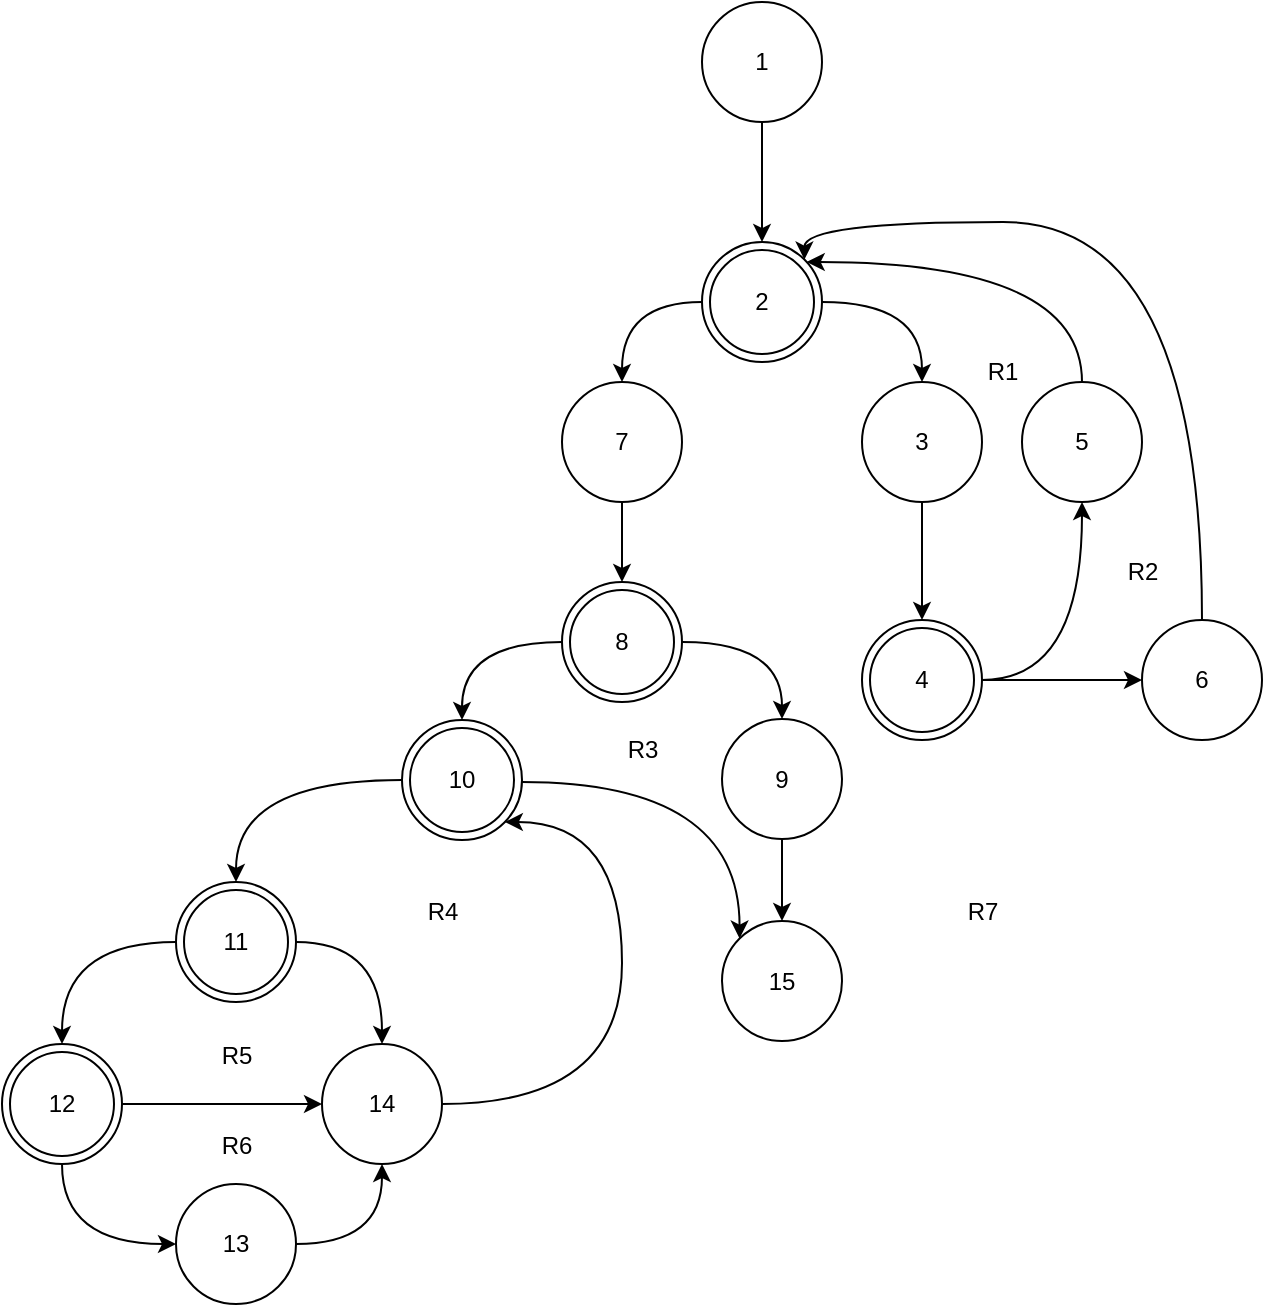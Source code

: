 <mxfile version="21.0.6" type="device"><diagram id="_P3WcdjXHYi9Jncbz_ZL" name="Page-1"><mxGraphModel dx="1434" dy="754" grid="1" gridSize="10" guides="1" tooltips="1" connect="1" arrows="1" fold="1" page="1" pageScale="1" pageWidth="827" pageHeight="1169" math="0" shadow="0"><root><mxCell id="0"/><mxCell id="1" parent="0"/><mxCell id="a89ikbWqn5pnQKYimGH7-34" style="edgeStyle=orthogonalEdgeStyle;rounded=0;orthogonalLoop=1;jettySize=auto;html=1;entryX=0.5;entryY=0;entryDx=0;entryDy=0;curved=1;" parent="1" source="a89ikbWqn5pnQKYimGH7-32" target="a89ikbWqn5pnQKYimGH7-33" edge="1"><mxGeometry relative="1" as="geometry"/></mxCell><mxCell id="a89ikbWqn5pnQKYimGH7-32" value="1" style="ellipse;whiteSpace=wrap;html=1;aspect=fixed;" parent="1" vertex="1"><mxGeometry x="1040" y="220" width="60" height="60" as="geometry"/></mxCell><mxCell id="a89ikbWqn5pnQKYimGH7-36" style="edgeStyle=orthogonalEdgeStyle;rounded=0;orthogonalLoop=1;jettySize=auto;html=1;curved=1;" parent="1" source="a89ikbWqn5pnQKYimGH7-33" target="a89ikbWqn5pnQKYimGH7-35" edge="1"><mxGeometry relative="1" as="geometry"/></mxCell><mxCell id="a89ikbWqn5pnQKYimGH7-38" style="edgeStyle=orthogonalEdgeStyle;rounded=0;orthogonalLoop=1;jettySize=auto;html=1;curved=1;" parent="1" source="a89ikbWqn5pnQKYimGH7-33" target="a89ikbWqn5pnQKYimGH7-46" edge="1"><mxGeometry relative="1" as="geometry"><mxPoint x="1170" y="430" as="targetPoint"/></mxGeometry></mxCell><mxCell id="a89ikbWqn5pnQKYimGH7-33" value="2" style="ellipse;shape=doubleEllipse;whiteSpace=wrap;html=1;aspect=fixed;" parent="1" vertex="1"><mxGeometry x="1040" y="340" width="60" height="60" as="geometry"/></mxCell><mxCell id="a89ikbWqn5pnQKYimGH7-62" style="edgeStyle=orthogonalEdgeStyle;rounded=0;orthogonalLoop=1;jettySize=auto;html=1;" parent="1" source="a89ikbWqn5pnQKYimGH7-35" target="a89ikbWqn5pnQKYimGH7-61" edge="1"><mxGeometry relative="1" as="geometry"/></mxCell><mxCell id="a89ikbWqn5pnQKYimGH7-35" value="7" style="ellipse;whiteSpace=wrap;html=1;aspect=fixed;" parent="1" vertex="1"><mxGeometry x="970" y="410" width="60" height="60" as="geometry"/></mxCell><mxCell id="a89ikbWqn5pnQKYimGH7-49" style="edgeStyle=orthogonalEdgeStyle;rounded=0;orthogonalLoop=1;jettySize=auto;html=1;" parent="1" source="a89ikbWqn5pnQKYimGH7-46" target="a89ikbWqn5pnQKYimGH7-48" edge="1"><mxGeometry relative="1" as="geometry"/></mxCell><mxCell id="a89ikbWqn5pnQKYimGH7-46" value="3" style="ellipse;whiteSpace=wrap;html=1;aspect=fixed;" parent="1" vertex="1"><mxGeometry x="1120" y="410" width="60" height="60" as="geometry"/></mxCell><mxCell id="a89ikbWqn5pnQKYimGH7-53" style="edgeStyle=orthogonalEdgeStyle;rounded=0;orthogonalLoop=1;jettySize=auto;html=1;" parent="1" source="a89ikbWqn5pnQKYimGH7-48" target="a89ikbWqn5pnQKYimGH7-51" edge="1"><mxGeometry relative="1" as="geometry"/></mxCell><mxCell id="a89ikbWqn5pnQKYimGH7-56" style="edgeStyle=orthogonalEdgeStyle;rounded=0;orthogonalLoop=1;jettySize=auto;html=1;entryX=0.5;entryY=1;entryDx=0;entryDy=0;curved=1;" parent="1" source="a89ikbWqn5pnQKYimGH7-48" target="a89ikbWqn5pnQKYimGH7-50" edge="1"><mxGeometry relative="1" as="geometry"/></mxCell><mxCell id="a89ikbWqn5pnQKYimGH7-48" value="4" style="ellipse;shape=doubleEllipse;whiteSpace=wrap;html=1;aspect=fixed;" parent="1" vertex="1"><mxGeometry x="1120" y="529" width="60" height="60" as="geometry"/></mxCell><mxCell id="a89ikbWqn5pnQKYimGH7-57" style="edgeStyle=orthogonalEdgeStyle;rounded=0;orthogonalLoop=1;jettySize=auto;html=1;curved=1;exitX=0.5;exitY=0;exitDx=0;exitDy=0;" parent="1" source="a89ikbWqn5pnQKYimGH7-50" target="a89ikbWqn5pnQKYimGH7-33" edge="1"><mxGeometry relative="1" as="geometry"><Array as="points"><mxPoint x="1230" y="350"/></Array></mxGeometry></mxCell><mxCell id="a89ikbWqn5pnQKYimGH7-50" value="5" style="ellipse;whiteSpace=wrap;html=1;aspect=fixed;" parent="1" vertex="1"><mxGeometry x="1200" y="410" width="60" height="60" as="geometry"/></mxCell><mxCell id="a89ikbWqn5pnQKYimGH7-54" style="edgeStyle=orthogonalEdgeStyle;rounded=0;orthogonalLoop=1;jettySize=auto;html=1;curved=1;entryX=1;entryY=0;entryDx=0;entryDy=0;" parent="1" source="a89ikbWqn5pnQKYimGH7-51" target="a89ikbWqn5pnQKYimGH7-33" edge="1"><mxGeometry relative="1" as="geometry"><Array as="points"><mxPoint x="1290" y="330"/><mxPoint x="1091" y="330"/></Array></mxGeometry></mxCell><mxCell id="a89ikbWqn5pnQKYimGH7-51" value="6" style="ellipse;whiteSpace=wrap;html=1;aspect=fixed;" parent="1" vertex="1"><mxGeometry x="1260" y="529" width="60" height="60" as="geometry"/></mxCell><mxCell id="a89ikbWqn5pnQKYimGH7-64" style="edgeStyle=orthogonalEdgeStyle;rounded=0;orthogonalLoop=1;jettySize=auto;html=1;entryX=0.5;entryY=0;entryDx=0;entryDy=0;curved=1;" parent="1" source="a89ikbWqn5pnQKYimGH7-61" target="a89ikbWqn5pnQKYimGH7-63" edge="1"><mxGeometry relative="1" as="geometry"/></mxCell><mxCell id="a89ikbWqn5pnQKYimGH7-72" style="edgeStyle=orthogonalEdgeStyle;rounded=0;orthogonalLoop=1;jettySize=auto;html=1;curved=1;" parent="1" source="a89ikbWqn5pnQKYimGH7-61" target="a89ikbWqn5pnQKYimGH7-69" edge="1"><mxGeometry relative="1" as="geometry"/></mxCell><mxCell id="a89ikbWqn5pnQKYimGH7-61" value="8" style="ellipse;shape=doubleEllipse;whiteSpace=wrap;html=1;aspect=fixed;" parent="1" vertex="1"><mxGeometry x="970" y="510" width="60" height="60" as="geometry"/></mxCell><mxCell id="a89ikbWqn5pnQKYimGH7-67" style="edgeStyle=orthogonalEdgeStyle;rounded=0;orthogonalLoop=1;jettySize=auto;html=1;curved=1;" parent="1" source="a89ikbWqn5pnQKYimGH7-63" target="a89ikbWqn5pnQKYimGH7-65" edge="1"><mxGeometry relative="1" as="geometry"/></mxCell><mxCell id="a89ikbWqn5pnQKYimGH7-63" value="9" style="ellipse;whiteSpace=wrap;html=1;aspect=fixed;" parent="1" vertex="1"><mxGeometry x="1050" y="578.5" width="60" height="60" as="geometry"/></mxCell><mxCell id="a89ikbWqn5pnQKYimGH7-65" value="&lt;div&gt;15&lt;/div&gt;" style="ellipse;whiteSpace=wrap;html=1;aspect=fixed;" parent="1" vertex="1"><mxGeometry x="1050" y="679.5" width="60" height="60" as="geometry"/></mxCell><mxCell id="ph2KUtfncE8NZYE8iFhw-1" style="edgeStyle=orthogonalEdgeStyle;rounded=0;orthogonalLoop=1;jettySize=auto;html=1;entryX=0;entryY=0;entryDx=0;entryDy=0;curved=1;" edge="1" parent="1" source="a89ikbWqn5pnQKYimGH7-69" target="a89ikbWqn5pnQKYimGH7-65"><mxGeometry relative="1" as="geometry"><Array as="points"><mxPoint x="1059" y="610"/></Array></mxGeometry></mxCell><mxCell id="ph2KUtfncE8NZYE8iFhw-4" style="edgeStyle=orthogonalEdgeStyle;rounded=0;orthogonalLoop=1;jettySize=auto;html=1;curved=1;" edge="1" parent="1" source="a89ikbWqn5pnQKYimGH7-69" target="a89ikbWqn5pnQKYimGH7-70"><mxGeometry relative="1" as="geometry"/></mxCell><mxCell id="a89ikbWqn5pnQKYimGH7-69" value="10" style="ellipse;shape=doubleEllipse;whiteSpace=wrap;html=1;aspect=fixed;" parent="1" vertex="1"><mxGeometry x="890" y="579" width="60" height="60" as="geometry"/></mxCell><mxCell id="a89ikbWqn5pnQKYimGH7-75" style="edgeStyle=orthogonalEdgeStyle;rounded=0;orthogonalLoop=1;jettySize=auto;html=1;curved=1;" parent="1" source="a89ikbWqn5pnQKYimGH7-70" target="a89ikbWqn5pnQKYimGH7-71" edge="1"><mxGeometry relative="1" as="geometry"/></mxCell><mxCell id="a89ikbWqn5pnQKYimGH7-79" style="edgeStyle=orthogonalEdgeStyle;rounded=0;orthogonalLoop=1;jettySize=auto;html=1;curved=1;" parent="1" source="a89ikbWqn5pnQKYimGH7-70" target="a89ikbWqn5pnQKYimGH7-77" edge="1"><mxGeometry relative="1" as="geometry"/></mxCell><mxCell id="a89ikbWqn5pnQKYimGH7-70" value="&lt;div&gt;11&lt;/div&gt;" style="ellipse;shape=doubleEllipse;whiteSpace=wrap;html=1;aspect=fixed;" parent="1" vertex="1"><mxGeometry x="777" y="660" width="60" height="60" as="geometry"/></mxCell><mxCell id="a89ikbWqn5pnQKYimGH7-80" style="edgeStyle=orthogonalEdgeStyle;rounded=0;orthogonalLoop=1;jettySize=auto;html=1;curved=1;" parent="1" source="a89ikbWqn5pnQKYimGH7-71" target="a89ikbWqn5pnQKYimGH7-77" edge="1"><mxGeometry relative="1" as="geometry"/></mxCell><mxCell id="a89ikbWqn5pnQKYimGH7-81" style="edgeStyle=orthogonalEdgeStyle;rounded=0;orthogonalLoop=1;jettySize=auto;html=1;curved=1;" parent="1" source="a89ikbWqn5pnQKYimGH7-71" target="a89ikbWqn5pnQKYimGH7-76" edge="1"><mxGeometry relative="1" as="geometry"><Array as="points"><mxPoint x="720" y="841"/></Array></mxGeometry></mxCell><mxCell id="a89ikbWqn5pnQKYimGH7-71" value="12" style="ellipse;shape=doubleEllipse;whiteSpace=wrap;html=1;aspect=fixed;" parent="1" vertex="1"><mxGeometry x="690" y="741" width="60" height="60" as="geometry"/></mxCell><mxCell id="a89ikbWqn5pnQKYimGH7-82" style="edgeStyle=orthogonalEdgeStyle;rounded=0;orthogonalLoop=1;jettySize=auto;html=1;curved=1;" parent="1" source="a89ikbWqn5pnQKYimGH7-76" target="a89ikbWqn5pnQKYimGH7-77" edge="1"><mxGeometry relative="1" as="geometry"/></mxCell><mxCell id="a89ikbWqn5pnQKYimGH7-76" value="13" style="ellipse;whiteSpace=wrap;html=1;aspect=fixed;" parent="1" vertex="1"><mxGeometry x="777" y="811" width="60" height="60" as="geometry"/></mxCell><mxCell id="ph2KUtfncE8NZYE8iFhw-2" style="edgeStyle=orthogonalEdgeStyle;rounded=0;orthogonalLoop=1;jettySize=auto;html=1;curved=1;" edge="1" parent="1" source="a89ikbWqn5pnQKYimGH7-77" target="a89ikbWqn5pnQKYimGH7-69"><mxGeometry relative="1" as="geometry"><Array as="points"><mxPoint x="1000" y="771"/><mxPoint x="1000" y="630"/></Array></mxGeometry></mxCell><mxCell id="a89ikbWqn5pnQKYimGH7-77" value="14" style="ellipse;whiteSpace=wrap;html=1;aspect=fixed;" parent="1" vertex="1"><mxGeometry x="850" y="741" width="60" height="60" as="geometry"/></mxCell><mxCell id="a89ikbWqn5pnQKYimGH7-86" value="R1" style="text;html=1;align=center;verticalAlign=middle;resizable=0;points=[];autosize=1;strokeColor=none;fillColor=none;" parent="1" vertex="1"><mxGeometry x="1170" y="390" width="40" height="30" as="geometry"/></mxCell><mxCell id="a89ikbWqn5pnQKYimGH7-87" value="R2" style="text;html=1;align=center;verticalAlign=middle;resizable=0;points=[];autosize=1;strokeColor=none;fillColor=none;" parent="1" vertex="1"><mxGeometry x="1240" y="490" width="40" height="30" as="geometry"/></mxCell><mxCell id="a89ikbWqn5pnQKYimGH7-88" value="&lt;div&gt;R3&lt;/div&gt;" style="text;html=1;align=center;verticalAlign=middle;resizable=0;points=[];autosize=1;strokeColor=none;fillColor=none;" parent="1" vertex="1"><mxGeometry x="990" y="578.5" width="40" height="30" as="geometry"/></mxCell><mxCell id="a89ikbWqn5pnQKYimGH7-89" value="&lt;div&gt;R4&lt;/div&gt;" style="text;html=1;align=center;verticalAlign=middle;resizable=0;points=[];autosize=1;strokeColor=none;fillColor=none;" parent="1" vertex="1"><mxGeometry x="890" y="660" width="40" height="30" as="geometry"/></mxCell><mxCell id="a89ikbWqn5pnQKYimGH7-90" value="&lt;div&gt;R5&lt;/div&gt;" style="text;html=1;align=center;verticalAlign=middle;resizable=0;points=[];autosize=1;strokeColor=none;fillColor=none;" parent="1" vertex="1"><mxGeometry x="787" y="732" width="40" height="30" as="geometry"/></mxCell><mxCell id="a89ikbWqn5pnQKYimGH7-91" value="&lt;div&gt;R6&lt;/div&gt;" style="text;html=1;align=center;verticalAlign=middle;resizable=0;points=[];autosize=1;strokeColor=none;fillColor=none;" parent="1" vertex="1"><mxGeometry x="787" y="777" width="40" height="30" as="geometry"/></mxCell><mxCell id="a89ikbWqn5pnQKYimGH7-92" value="&lt;div&gt;R7&lt;/div&gt;" style="text;html=1;align=center;verticalAlign=middle;resizable=0;points=[];autosize=1;strokeColor=none;fillColor=none;" parent="1" vertex="1"><mxGeometry x="1160" y="660" width="40" height="30" as="geometry"/></mxCell></root></mxGraphModel></diagram></mxfile>
